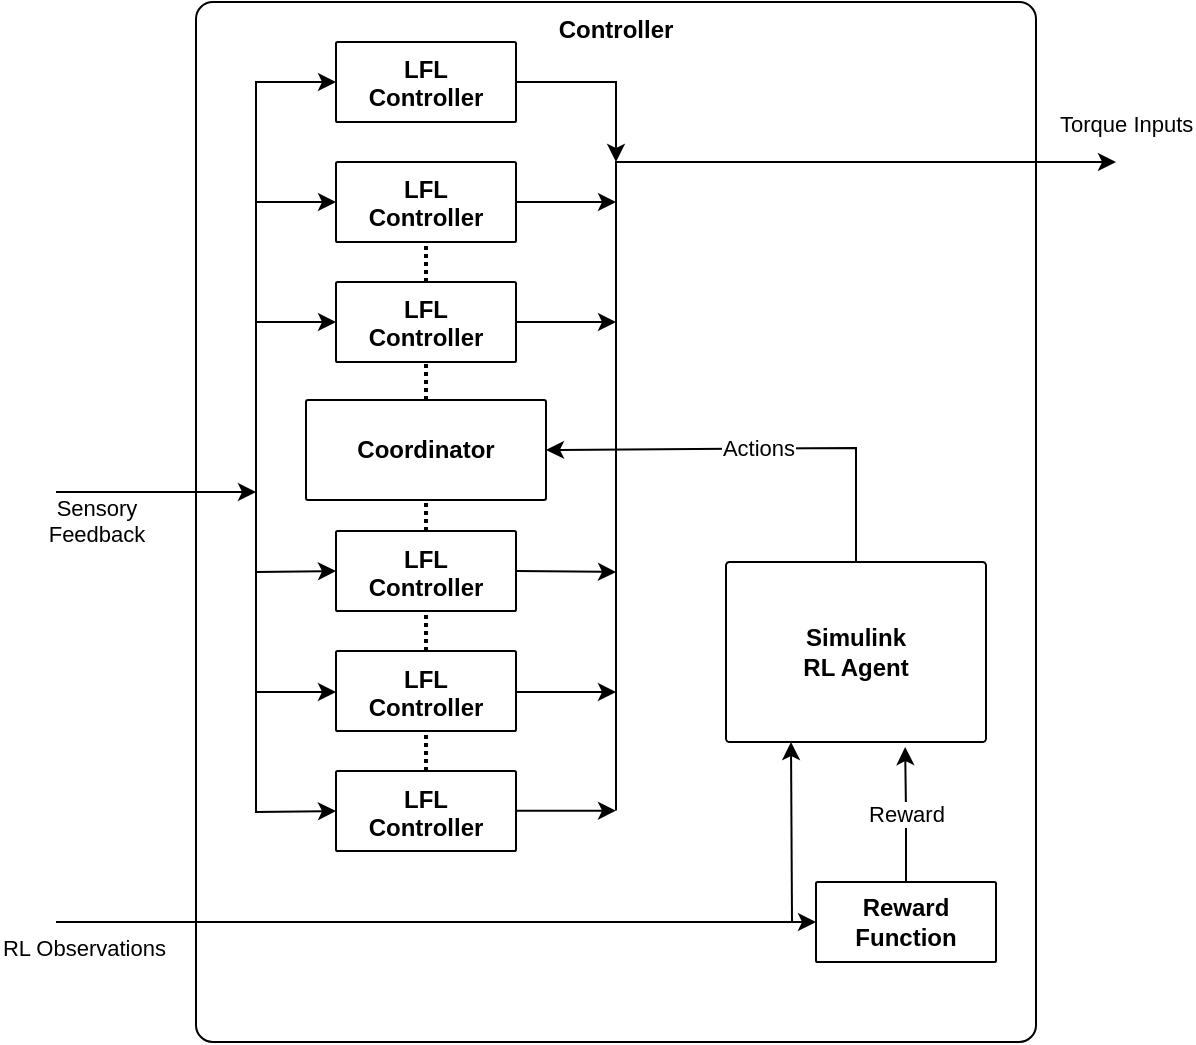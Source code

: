 <mxfile version="21.6.8" type="device">
  <diagram name="Seite-1" id="pBJrYs3TOXEtC9QrHh20">
    <mxGraphModel dx="989" dy="606" grid="1" gridSize="10" guides="1" tooltips="1" connect="1" arrows="1" fold="1" page="1" pageScale="1" pageWidth="827" pageHeight="1169" math="0" shadow="0">
      <root>
        <mxCell id="0" />
        <mxCell id="1" parent="0" />
        <mxCell id="WF5lu-MX_zaKCdYxaGGA-6" value="Controller&lt;br&gt;" style="rounded=1;whiteSpace=wrap;html=1;align=center;verticalAlign=top;arcSize=2;fontStyle=1" vertex="1" parent="1">
          <mxGeometry x="150" y="240" width="420" height="520" as="geometry" />
        </mxCell>
        <mxCell id="WF5lu-MX_zaKCdYxaGGA-8" value="Simulink &lt;br&gt;RL Agent" style="rounded=1;whiteSpace=wrap;html=1;align=center;verticalAlign=middle;arcSize=2;fontStyle=1" vertex="1" parent="1">
          <mxGeometry x="415" y="520" width="130" height="90" as="geometry" />
        </mxCell>
        <mxCell id="WF5lu-MX_zaKCdYxaGGA-10" value="Reward" style="edgeStyle=orthogonalEdgeStyle;rounded=0;orthogonalLoop=1;jettySize=auto;html=1;entryX=0.689;entryY=1.028;entryDx=0;entryDy=0;verticalAlign=middle;align=center;exitX=0.5;exitY=0;exitDx=0;exitDy=0;entryPerimeter=0;" edge="1" parent="1" source="WF5lu-MX_zaKCdYxaGGA-11" target="WF5lu-MX_zaKCdYxaGGA-8">
          <mxGeometry relative="1" as="geometry" />
        </mxCell>
        <mxCell id="WF5lu-MX_zaKCdYxaGGA-11" value="Reward Function" style="rounded=1;whiteSpace=wrap;html=1;align=center;verticalAlign=middle;arcSize=2;fontStyle=1" vertex="1" parent="1">
          <mxGeometry x="460" y="680" width="90" height="40" as="geometry" />
        </mxCell>
        <mxCell id="WF5lu-MX_zaKCdYxaGGA-12" value="Sensory &lt;br&gt;Feedback" style="endArrow=classic;html=1;rounded=0;verticalAlign=top;" edge="1" parent="1">
          <mxGeometry x="-0.6" y="5" width="50" height="50" relative="1" as="geometry">
            <mxPoint x="80" y="485" as="sourcePoint" />
            <mxPoint x="180" y="485" as="targetPoint" />
            <mxPoint as="offset" />
          </mxGeometry>
        </mxCell>
        <mxCell id="WF5lu-MX_zaKCdYxaGGA-16" value="RL Observations" style="endArrow=classic;html=1;rounded=0;entryX=0;entryY=0.5;entryDx=0;entryDy=0;verticalAlign=top;align=right;" edge="1" parent="1" target="WF5lu-MX_zaKCdYxaGGA-11">
          <mxGeometry x="-0.707" width="50" height="50" relative="1" as="geometry">
            <mxPoint x="80" y="700" as="sourcePoint" />
            <mxPoint x="420" y="670" as="targetPoint" />
            <mxPoint as="offset" />
          </mxGeometry>
        </mxCell>
        <mxCell id="WF5lu-MX_zaKCdYxaGGA-18" value="LFL&lt;br&gt;Controller&lt;br&gt;" style="rounded=1;whiteSpace=wrap;html=1;align=center;verticalAlign=top;arcSize=2;fontStyle=1" vertex="1" parent="1">
          <mxGeometry x="220" y="260" width="90" height="40" as="geometry" />
        </mxCell>
        <mxCell id="WF5lu-MX_zaKCdYxaGGA-19" value="LFL&lt;br&gt;Controller&lt;br&gt;" style="rounded=1;whiteSpace=wrap;html=1;align=center;verticalAlign=top;arcSize=2;fontStyle=1" vertex="1" parent="1">
          <mxGeometry x="220" y="320" width="90" height="40" as="geometry" />
        </mxCell>
        <mxCell id="WF5lu-MX_zaKCdYxaGGA-20" value="LFL&lt;br&gt;Controller&lt;br&gt;" style="rounded=1;whiteSpace=wrap;html=1;align=center;verticalAlign=top;arcSize=2;fontStyle=1" vertex="1" parent="1">
          <mxGeometry x="220" y="380" width="90" height="40" as="geometry" />
        </mxCell>
        <mxCell id="WF5lu-MX_zaKCdYxaGGA-24" value="Torque Inputs&lt;br&gt;" style="endArrow=classic;html=1;rounded=0;align=left;verticalAlign=bottom;" edge="1" parent="1">
          <mxGeometry x="0.895" y="10" width="50" height="50" relative="1" as="geometry">
            <mxPoint x="360" y="644.3" as="sourcePoint" />
            <mxPoint x="610" y="320" as="targetPoint" />
            <Array as="points">
              <mxPoint x="360" y="320" />
            </Array>
            <mxPoint as="offset" />
          </mxGeometry>
        </mxCell>
        <mxCell id="WF5lu-MX_zaKCdYxaGGA-31" value="" style="endArrow=classic;html=1;rounded=0;exitX=1;exitY=0.5;exitDx=0;exitDy=0;" edge="1" parent="1" source="WF5lu-MX_zaKCdYxaGGA-18">
          <mxGeometry width="50" height="50" relative="1" as="geometry">
            <mxPoint x="400" y="480" as="sourcePoint" />
            <mxPoint x="360" y="320" as="targetPoint" />
            <Array as="points">
              <mxPoint x="360" y="280" />
            </Array>
          </mxGeometry>
        </mxCell>
        <mxCell id="WF5lu-MX_zaKCdYxaGGA-32" value="" style="endArrow=classic;html=1;rounded=0;exitX=1;exitY=0.5;exitDx=0;exitDy=0;" edge="1" parent="1" source="WF5lu-MX_zaKCdYxaGGA-19">
          <mxGeometry width="50" height="50" relative="1" as="geometry">
            <mxPoint x="310" y="369.66" as="sourcePoint" />
            <mxPoint x="360" y="340" as="targetPoint" />
          </mxGeometry>
        </mxCell>
        <mxCell id="WF5lu-MX_zaKCdYxaGGA-33" value="" style="endArrow=classic;html=1;rounded=0;exitX=1;exitY=0.5;exitDx=0;exitDy=0;" edge="1" parent="1" source="WF5lu-MX_zaKCdYxaGGA-20">
          <mxGeometry width="50" height="50" relative="1" as="geometry">
            <mxPoint x="310" y="419.66" as="sourcePoint" />
            <mxPoint x="360" y="400" as="targetPoint" />
          </mxGeometry>
        </mxCell>
        <mxCell id="WF5lu-MX_zaKCdYxaGGA-34" value="" style="endArrow=classic;html=1;rounded=0;exitX=1;exitY=0.5;exitDx=0;exitDy=0;" edge="1" parent="1" source="WF5lu-MX_zaKCdYxaGGA-58">
          <mxGeometry width="50" height="50" relative="1" as="geometry">
            <mxPoint x="310" y="535" as="sourcePoint" />
            <mxPoint x="360" y="525" as="targetPoint" />
          </mxGeometry>
        </mxCell>
        <mxCell id="WF5lu-MX_zaKCdYxaGGA-35" value="" style="endArrow=classic;html=1;rounded=0;exitX=1;exitY=0.5;exitDx=0;exitDy=0;" edge="1" parent="1">
          <mxGeometry width="50" height="50" relative="1" as="geometry">
            <mxPoint x="310" y="585" as="sourcePoint" />
            <mxPoint x="360" y="585" as="targetPoint" />
          </mxGeometry>
        </mxCell>
        <mxCell id="WF5lu-MX_zaKCdYxaGGA-37" value="" style="endArrow=classic;html=1;rounded=0;entryX=0;entryY=0.5;entryDx=0;entryDy=0;" edge="1" parent="1" target="WF5lu-MX_zaKCdYxaGGA-18">
          <mxGeometry width="50" height="50" relative="1" as="geometry">
            <mxPoint x="180" y="485" as="sourcePoint" />
            <mxPoint x="90" y="330" as="targetPoint" />
            <Array as="points">
              <mxPoint x="180" y="485" />
              <mxPoint x="180" y="280" />
            </Array>
          </mxGeometry>
        </mxCell>
        <mxCell id="WF5lu-MX_zaKCdYxaGGA-40" value="" style="endArrow=classic;html=1;rounded=0;entryX=0;entryY=0.5;entryDx=0;entryDy=0;" edge="1" parent="1" target="WF5lu-MX_zaKCdYxaGGA-60">
          <mxGeometry width="50" height="50" relative="1" as="geometry">
            <mxPoint x="180" y="480" as="sourcePoint" />
            <mxPoint x="220" y="635" as="targetPoint" />
            <Array as="points">
              <mxPoint x="180" y="645" />
            </Array>
          </mxGeometry>
        </mxCell>
        <mxCell id="WF5lu-MX_zaKCdYxaGGA-41" value="" style="endArrow=classic;html=1;rounded=0;entryX=0;entryY=0.5;entryDx=0;entryDy=0;" edge="1" parent="1">
          <mxGeometry width="50" height="50" relative="1" as="geometry">
            <mxPoint x="180" y="585" as="sourcePoint" />
            <mxPoint x="220" y="585" as="targetPoint" />
          </mxGeometry>
        </mxCell>
        <mxCell id="WF5lu-MX_zaKCdYxaGGA-42" value="" style="endArrow=classic;html=1;rounded=0;entryX=0;entryY=0.5;entryDx=0;entryDy=0;" edge="1" parent="1" target="WF5lu-MX_zaKCdYxaGGA-58">
          <mxGeometry width="50" height="50" relative="1" as="geometry">
            <mxPoint x="180" y="525" as="sourcePoint" />
            <mxPoint x="220" y="535" as="targetPoint" />
          </mxGeometry>
        </mxCell>
        <mxCell id="WF5lu-MX_zaKCdYxaGGA-44" value="" style="endArrow=classic;html=1;rounded=0;entryX=0;entryY=0.5;entryDx=0;entryDy=0;" edge="1" parent="1" target="WF5lu-MX_zaKCdYxaGGA-20">
          <mxGeometry width="50" height="50" relative="1" as="geometry">
            <mxPoint x="180" y="400" as="sourcePoint" />
            <mxPoint x="260" y="484.71" as="targetPoint" />
          </mxGeometry>
        </mxCell>
        <mxCell id="WF5lu-MX_zaKCdYxaGGA-45" value="" style="endArrow=classic;html=1;rounded=0;entryX=0;entryY=0.5;entryDx=0;entryDy=0;" edge="1" parent="1" target="WF5lu-MX_zaKCdYxaGGA-19">
          <mxGeometry width="50" height="50" relative="1" as="geometry">
            <mxPoint x="180" y="340" as="sourcePoint" />
            <mxPoint x="230" y="460" as="targetPoint" />
          </mxGeometry>
        </mxCell>
        <mxCell id="WF5lu-MX_zaKCdYxaGGA-46" value="Coordinator" style="rounded=1;whiteSpace=wrap;html=1;align=center;verticalAlign=middle;arcSize=2;fontStyle=1" vertex="1" parent="1">
          <mxGeometry x="205" y="439" width="120" height="50" as="geometry" />
        </mxCell>
        <mxCell id="WF5lu-MX_zaKCdYxaGGA-47" value="Actions" style="endArrow=classic;html=1;rounded=0;exitX=0.5;exitY=0;exitDx=0;exitDy=0;entryX=1;entryY=0.5;entryDx=0;entryDy=0;verticalAlign=middle;" edge="1" parent="1" source="WF5lu-MX_zaKCdYxaGGA-8" target="WF5lu-MX_zaKCdYxaGGA-46">
          <mxGeometry width="50" height="50" relative="1" as="geometry">
            <mxPoint x="330" y="500" as="sourcePoint" />
            <mxPoint x="380" y="450" as="targetPoint" />
            <Array as="points">
              <mxPoint x="480" y="463" />
            </Array>
          </mxGeometry>
        </mxCell>
        <mxCell id="WF5lu-MX_zaKCdYxaGGA-49" value="" style="endArrow=classic;html=1;rounded=0;entryX=0.25;entryY=1;entryDx=0;entryDy=0;" edge="1" parent="1" target="WF5lu-MX_zaKCdYxaGGA-8">
          <mxGeometry width="50" height="50" relative="1" as="geometry">
            <mxPoint x="448" y="700" as="sourcePoint" />
            <mxPoint x="450" y="590" as="targetPoint" />
          </mxGeometry>
        </mxCell>
        <mxCell id="WF5lu-MX_zaKCdYxaGGA-58" value="LFL&lt;br&gt;Controller&lt;br&gt;" style="rounded=1;whiteSpace=wrap;html=1;align=center;verticalAlign=top;arcSize=2;fontStyle=1" vertex="1" parent="1">
          <mxGeometry x="220" y="504.5" width="90" height="40" as="geometry" />
        </mxCell>
        <mxCell id="WF5lu-MX_zaKCdYxaGGA-59" value="LFL&lt;br&gt;Controller&lt;br&gt;" style="rounded=1;whiteSpace=wrap;html=1;align=center;verticalAlign=top;arcSize=2;fontStyle=1" vertex="1" parent="1">
          <mxGeometry x="220" y="564.5" width="90" height="40" as="geometry" />
        </mxCell>
        <mxCell id="WF5lu-MX_zaKCdYxaGGA-60" value="LFL&lt;br&gt;Controller&lt;br&gt;" style="rounded=1;whiteSpace=wrap;html=1;align=center;verticalAlign=top;arcSize=2;fontStyle=1" vertex="1" parent="1">
          <mxGeometry x="220" y="624.5" width="90" height="40" as="geometry" />
        </mxCell>
        <mxCell id="WF5lu-MX_zaKCdYxaGGA-64" value="" style="endArrow=classic;html=1;rounded=0;exitX=1;exitY=0.5;exitDx=0;exitDy=0;" edge="1" parent="1">
          <mxGeometry width="50" height="50" relative="1" as="geometry">
            <mxPoint x="310" y="644.33" as="sourcePoint" />
            <mxPoint x="360" y="644.33" as="targetPoint" />
          </mxGeometry>
        </mxCell>
        <mxCell id="WF5lu-MX_zaKCdYxaGGA-65" value="" style="endArrow=none;dashed=1;html=1;dashPattern=1 1;strokeWidth=2;rounded=0;entryX=0.5;entryY=1;entryDx=0;entryDy=0;" edge="1" parent="1" source="WF5lu-MX_zaKCdYxaGGA-46" target="WF5lu-MX_zaKCdYxaGGA-20">
          <mxGeometry width="50" height="50" relative="1" as="geometry">
            <mxPoint x="240" y="520" as="sourcePoint" />
            <mxPoint x="290" y="470" as="targetPoint" />
          </mxGeometry>
        </mxCell>
        <mxCell id="WF5lu-MX_zaKCdYxaGGA-67" value="" style="endArrow=none;dashed=1;html=1;dashPattern=1 1;strokeWidth=2;rounded=0;entryX=0.5;entryY=1;entryDx=0;entryDy=0;exitX=0.5;exitY=0;exitDx=0;exitDy=0;" edge="1" parent="1" source="WF5lu-MX_zaKCdYxaGGA-20" target="WF5lu-MX_zaKCdYxaGGA-19">
          <mxGeometry width="50" height="50" relative="1" as="geometry">
            <mxPoint x="275" y="447" as="sourcePoint" />
            <mxPoint x="275" y="430" as="targetPoint" />
          </mxGeometry>
        </mxCell>
        <mxCell id="WF5lu-MX_zaKCdYxaGGA-68" value="" style="endArrow=none;dashed=1;html=1;dashPattern=1 1;strokeWidth=2;rounded=0;entryX=0.5;entryY=1;entryDx=0;entryDy=0;exitX=0.5;exitY=0;exitDx=0;exitDy=0;" edge="1" parent="1" source="WF5lu-MX_zaKCdYxaGGA-58" target="WF5lu-MX_zaKCdYxaGGA-46">
          <mxGeometry width="50" height="50" relative="1" as="geometry">
            <mxPoint x="275" y="390" as="sourcePoint" />
            <mxPoint x="275" y="370" as="targetPoint" />
          </mxGeometry>
        </mxCell>
        <mxCell id="WF5lu-MX_zaKCdYxaGGA-69" value="" style="endArrow=none;dashed=1;html=1;dashPattern=1 1;strokeWidth=2;rounded=0;entryX=0.5;entryY=1;entryDx=0;entryDy=0;exitX=0.5;exitY=0;exitDx=0;exitDy=0;" edge="1" parent="1" source="WF5lu-MX_zaKCdYxaGGA-59" target="WF5lu-MX_zaKCdYxaGGA-58">
          <mxGeometry width="50" height="50" relative="1" as="geometry">
            <mxPoint x="275" y="515" as="sourcePoint" />
            <mxPoint x="275" y="500" as="targetPoint" />
          </mxGeometry>
        </mxCell>
        <mxCell id="WF5lu-MX_zaKCdYxaGGA-70" value="" style="endArrow=none;dashed=1;html=1;dashPattern=1 1;strokeWidth=2;rounded=0;entryX=0.5;entryY=1;entryDx=0;entryDy=0;exitX=0.5;exitY=0;exitDx=0;exitDy=0;" edge="1" parent="1" source="WF5lu-MX_zaKCdYxaGGA-60" target="WF5lu-MX_zaKCdYxaGGA-59">
          <mxGeometry width="50" height="50" relative="1" as="geometry">
            <mxPoint x="285" y="525" as="sourcePoint" />
            <mxPoint x="285" y="510" as="targetPoint" />
          </mxGeometry>
        </mxCell>
      </root>
    </mxGraphModel>
  </diagram>
</mxfile>
